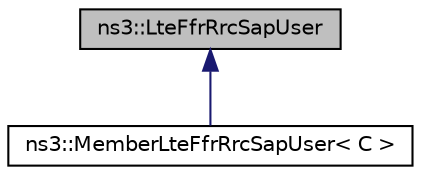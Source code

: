 digraph "ns3::LteFfrRrcSapUser"
{
 // LATEX_PDF_SIZE
  edge [fontname="Helvetica",fontsize="10",labelfontname="Helvetica",labelfontsize="10"];
  node [fontname="Helvetica",fontsize="10",shape=record];
  Node1 [label="ns3::LteFfrRrcSapUser",height=0.2,width=0.4,color="black", fillcolor="grey75", style="filled", fontcolor="black",tooltip="Service Access Point (SAP) offered by the eNodeB RRC instance to the Frequency Reuse algorithm instan..."];
  Node1 -> Node2 [dir="back",color="midnightblue",fontsize="10",style="solid",fontname="Helvetica"];
  Node2 [label="ns3::MemberLteFfrRrcSapUser\< C \>",height=0.2,width=0.4,color="black", fillcolor="white", style="filled",URL="$classns3_1_1_member_lte_ffr_rrc_sap_user.html",tooltip="Template for the implementation of the LteFfrRrcSapUser as a member of an owner class of type C to wh..."];
}
